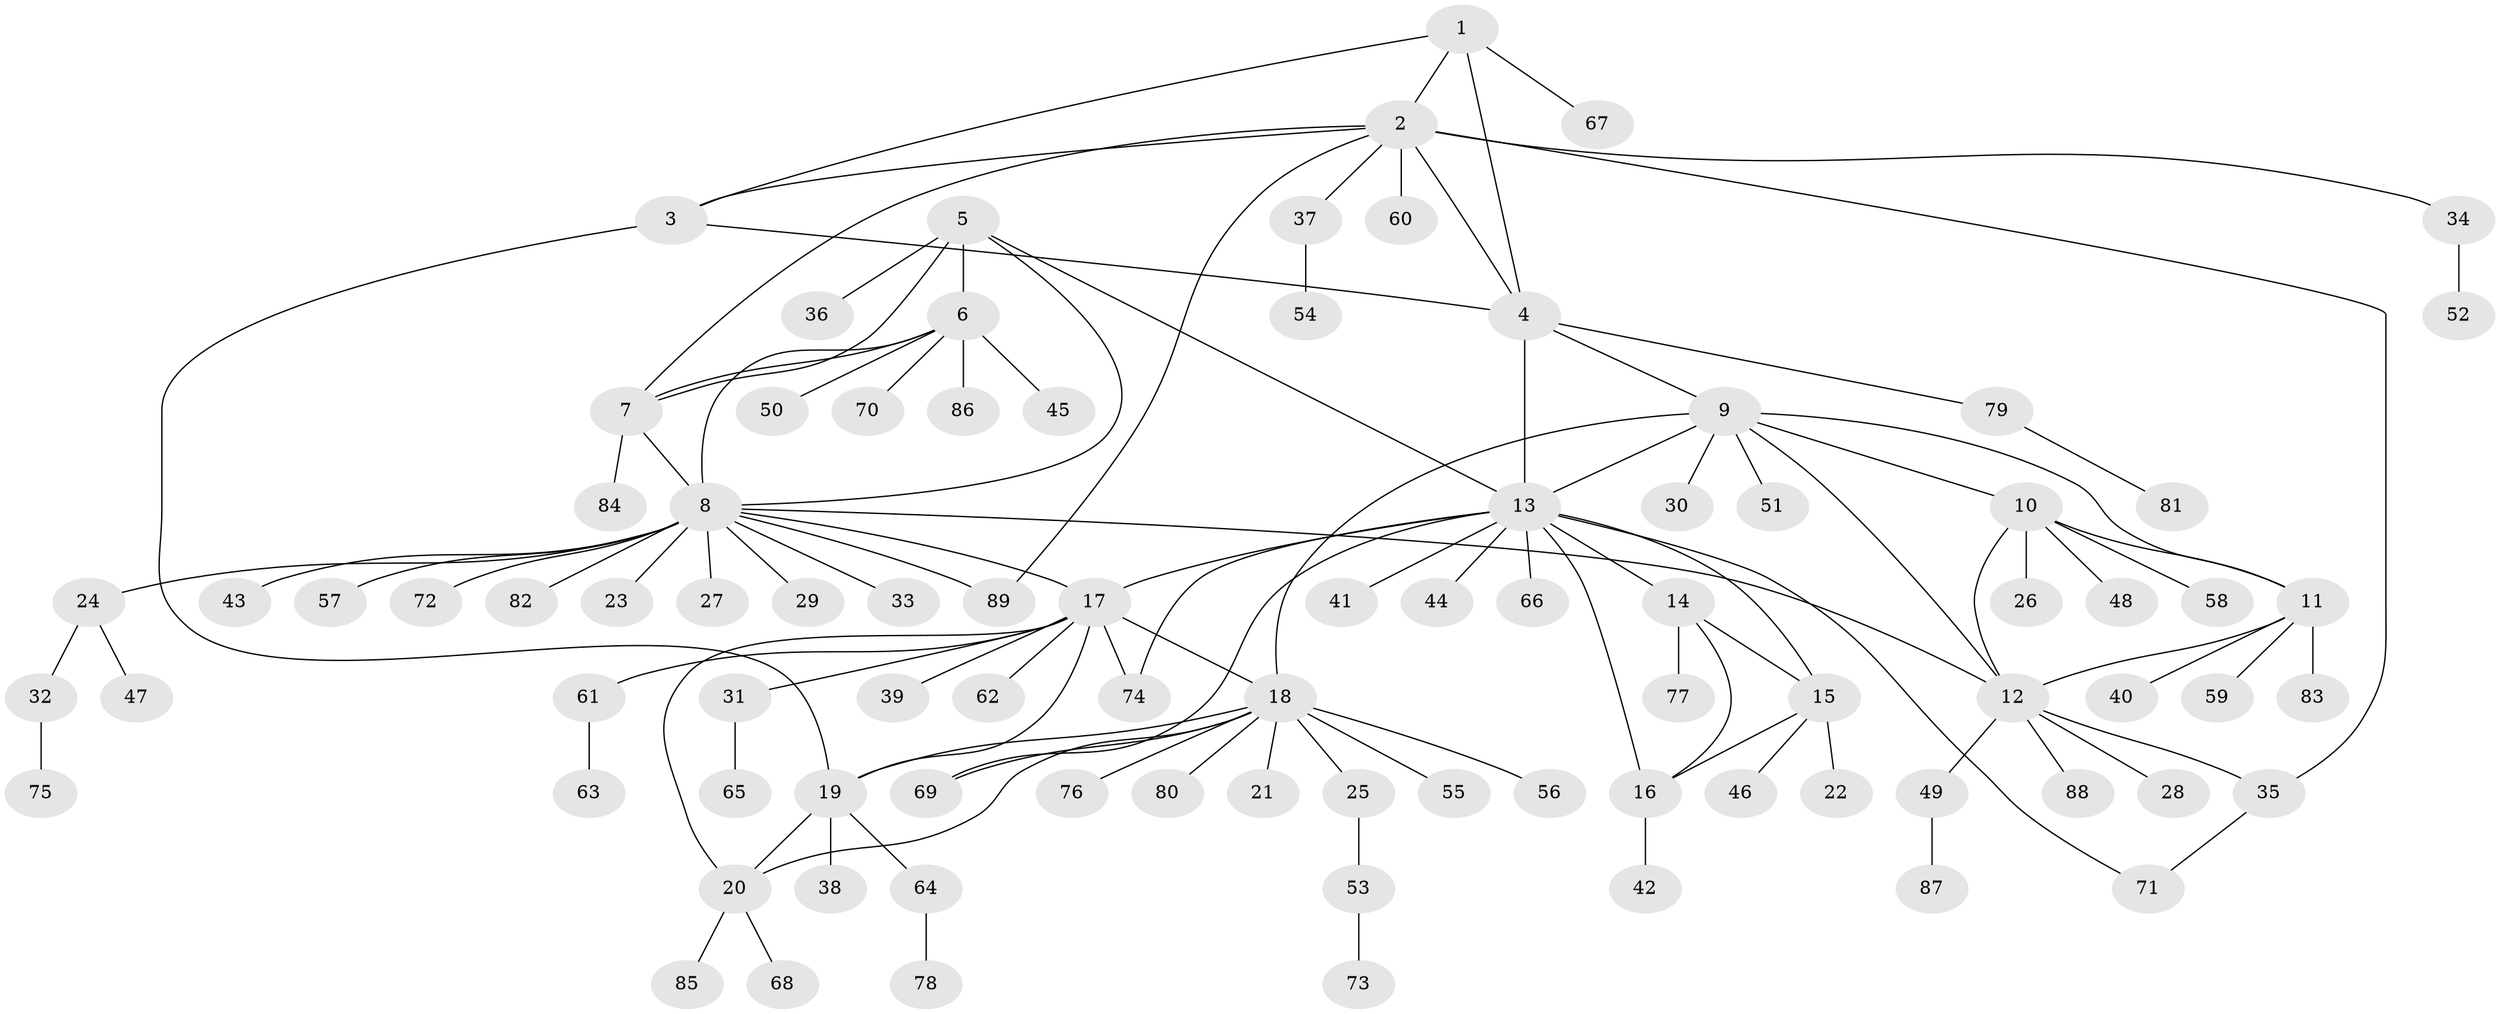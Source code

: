 // coarse degree distribution, {2: 0.15873015873015872, 7: 0.047619047619047616, 6: 0.031746031746031744, 4: 0.06349206349206349, 14: 0.015873015873015872, 5: 0.047619047619047616, 12: 0.015873015873015872, 3: 0.047619047619047616, 9: 0.015873015873015872, 10: 0.015873015873015872, 1: 0.5396825396825397}
// Generated by graph-tools (version 1.1) at 2025/52/03/04/25 22:52:13]
// undirected, 89 vertices, 114 edges
graph export_dot {
  node [color=gray90,style=filled];
  1;
  2;
  3;
  4;
  5;
  6;
  7;
  8;
  9;
  10;
  11;
  12;
  13;
  14;
  15;
  16;
  17;
  18;
  19;
  20;
  21;
  22;
  23;
  24;
  25;
  26;
  27;
  28;
  29;
  30;
  31;
  32;
  33;
  34;
  35;
  36;
  37;
  38;
  39;
  40;
  41;
  42;
  43;
  44;
  45;
  46;
  47;
  48;
  49;
  50;
  51;
  52;
  53;
  54;
  55;
  56;
  57;
  58;
  59;
  60;
  61;
  62;
  63;
  64;
  65;
  66;
  67;
  68;
  69;
  70;
  71;
  72;
  73;
  74;
  75;
  76;
  77;
  78;
  79;
  80;
  81;
  82;
  83;
  84;
  85;
  86;
  87;
  88;
  89;
  1 -- 2;
  1 -- 3;
  1 -- 4;
  1 -- 67;
  2 -- 3;
  2 -- 4;
  2 -- 7;
  2 -- 34;
  2 -- 35;
  2 -- 37;
  2 -- 60;
  2 -- 89;
  3 -- 4;
  3 -- 19;
  4 -- 9;
  4 -- 13;
  4 -- 79;
  5 -- 6;
  5 -- 7;
  5 -- 8;
  5 -- 13;
  5 -- 36;
  6 -- 7;
  6 -- 8;
  6 -- 45;
  6 -- 50;
  6 -- 70;
  6 -- 86;
  7 -- 8;
  7 -- 84;
  8 -- 12;
  8 -- 17;
  8 -- 23;
  8 -- 24;
  8 -- 27;
  8 -- 29;
  8 -- 33;
  8 -- 43;
  8 -- 57;
  8 -- 72;
  8 -- 82;
  8 -- 89;
  9 -- 10;
  9 -- 11;
  9 -- 12;
  9 -- 13;
  9 -- 18;
  9 -- 30;
  9 -- 51;
  10 -- 11;
  10 -- 12;
  10 -- 26;
  10 -- 48;
  10 -- 58;
  11 -- 12;
  11 -- 40;
  11 -- 59;
  11 -- 83;
  12 -- 28;
  12 -- 35;
  12 -- 49;
  12 -- 88;
  13 -- 14;
  13 -- 15;
  13 -- 16;
  13 -- 17;
  13 -- 41;
  13 -- 44;
  13 -- 66;
  13 -- 69;
  13 -- 71;
  13 -- 74;
  14 -- 15;
  14 -- 16;
  14 -- 77;
  15 -- 16;
  15 -- 22;
  15 -- 46;
  16 -- 42;
  17 -- 18;
  17 -- 19;
  17 -- 20;
  17 -- 31;
  17 -- 39;
  17 -- 61;
  17 -- 62;
  17 -- 74;
  18 -- 19;
  18 -- 20;
  18 -- 21;
  18 -- 25;
  18 -- 55;
  18 -- 56;
  18 -- 69;
  18 -- 76;
  18 -- 80;
  19 -- 20;
  19 -- 38;
  19 -- 64;
  20 -- 68;
  20 -- 85;
  24 -- 32;
  24 -- 47;
  25 -- 53;
  31 -- 65;
  32 -- 75;
  34 -- 52;
  35 -- 71;
  37 -- 54;
  49 -- 87;
  53 -- 73;
  61 -- 63;
  64 -- 78;
  79 -- 81;
}

